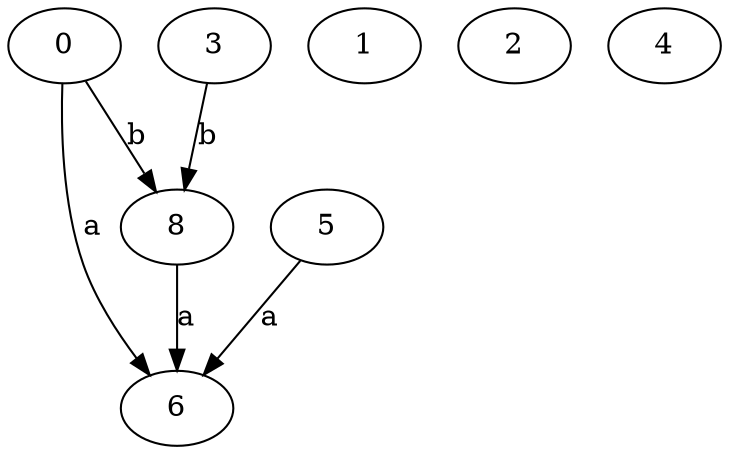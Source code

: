 strict digraph  {
0;
1;
5;
6;
2;
3;
8;
4;
0 -> 6  [label=a];
0 -> 8  [label=b];
5 -> 6  [label=a];
3 -> 8  [label=b];
8 -> 6  [label=a];
}
